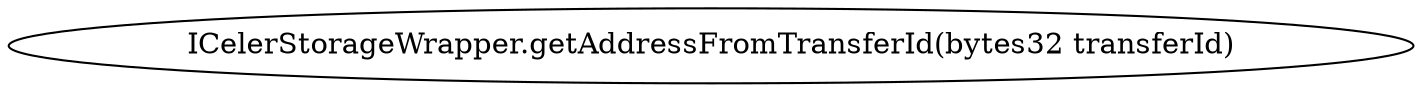 digraph "" {
	graph [bb="0,0,564.74,36"];
	node [label="\N"];
	"ICelerStorageWrapper.getAddressFromTransferId(bytes32 transferId)"	 [height=0.5,
		pos="282.37,18",
		width=7.8436];
}
